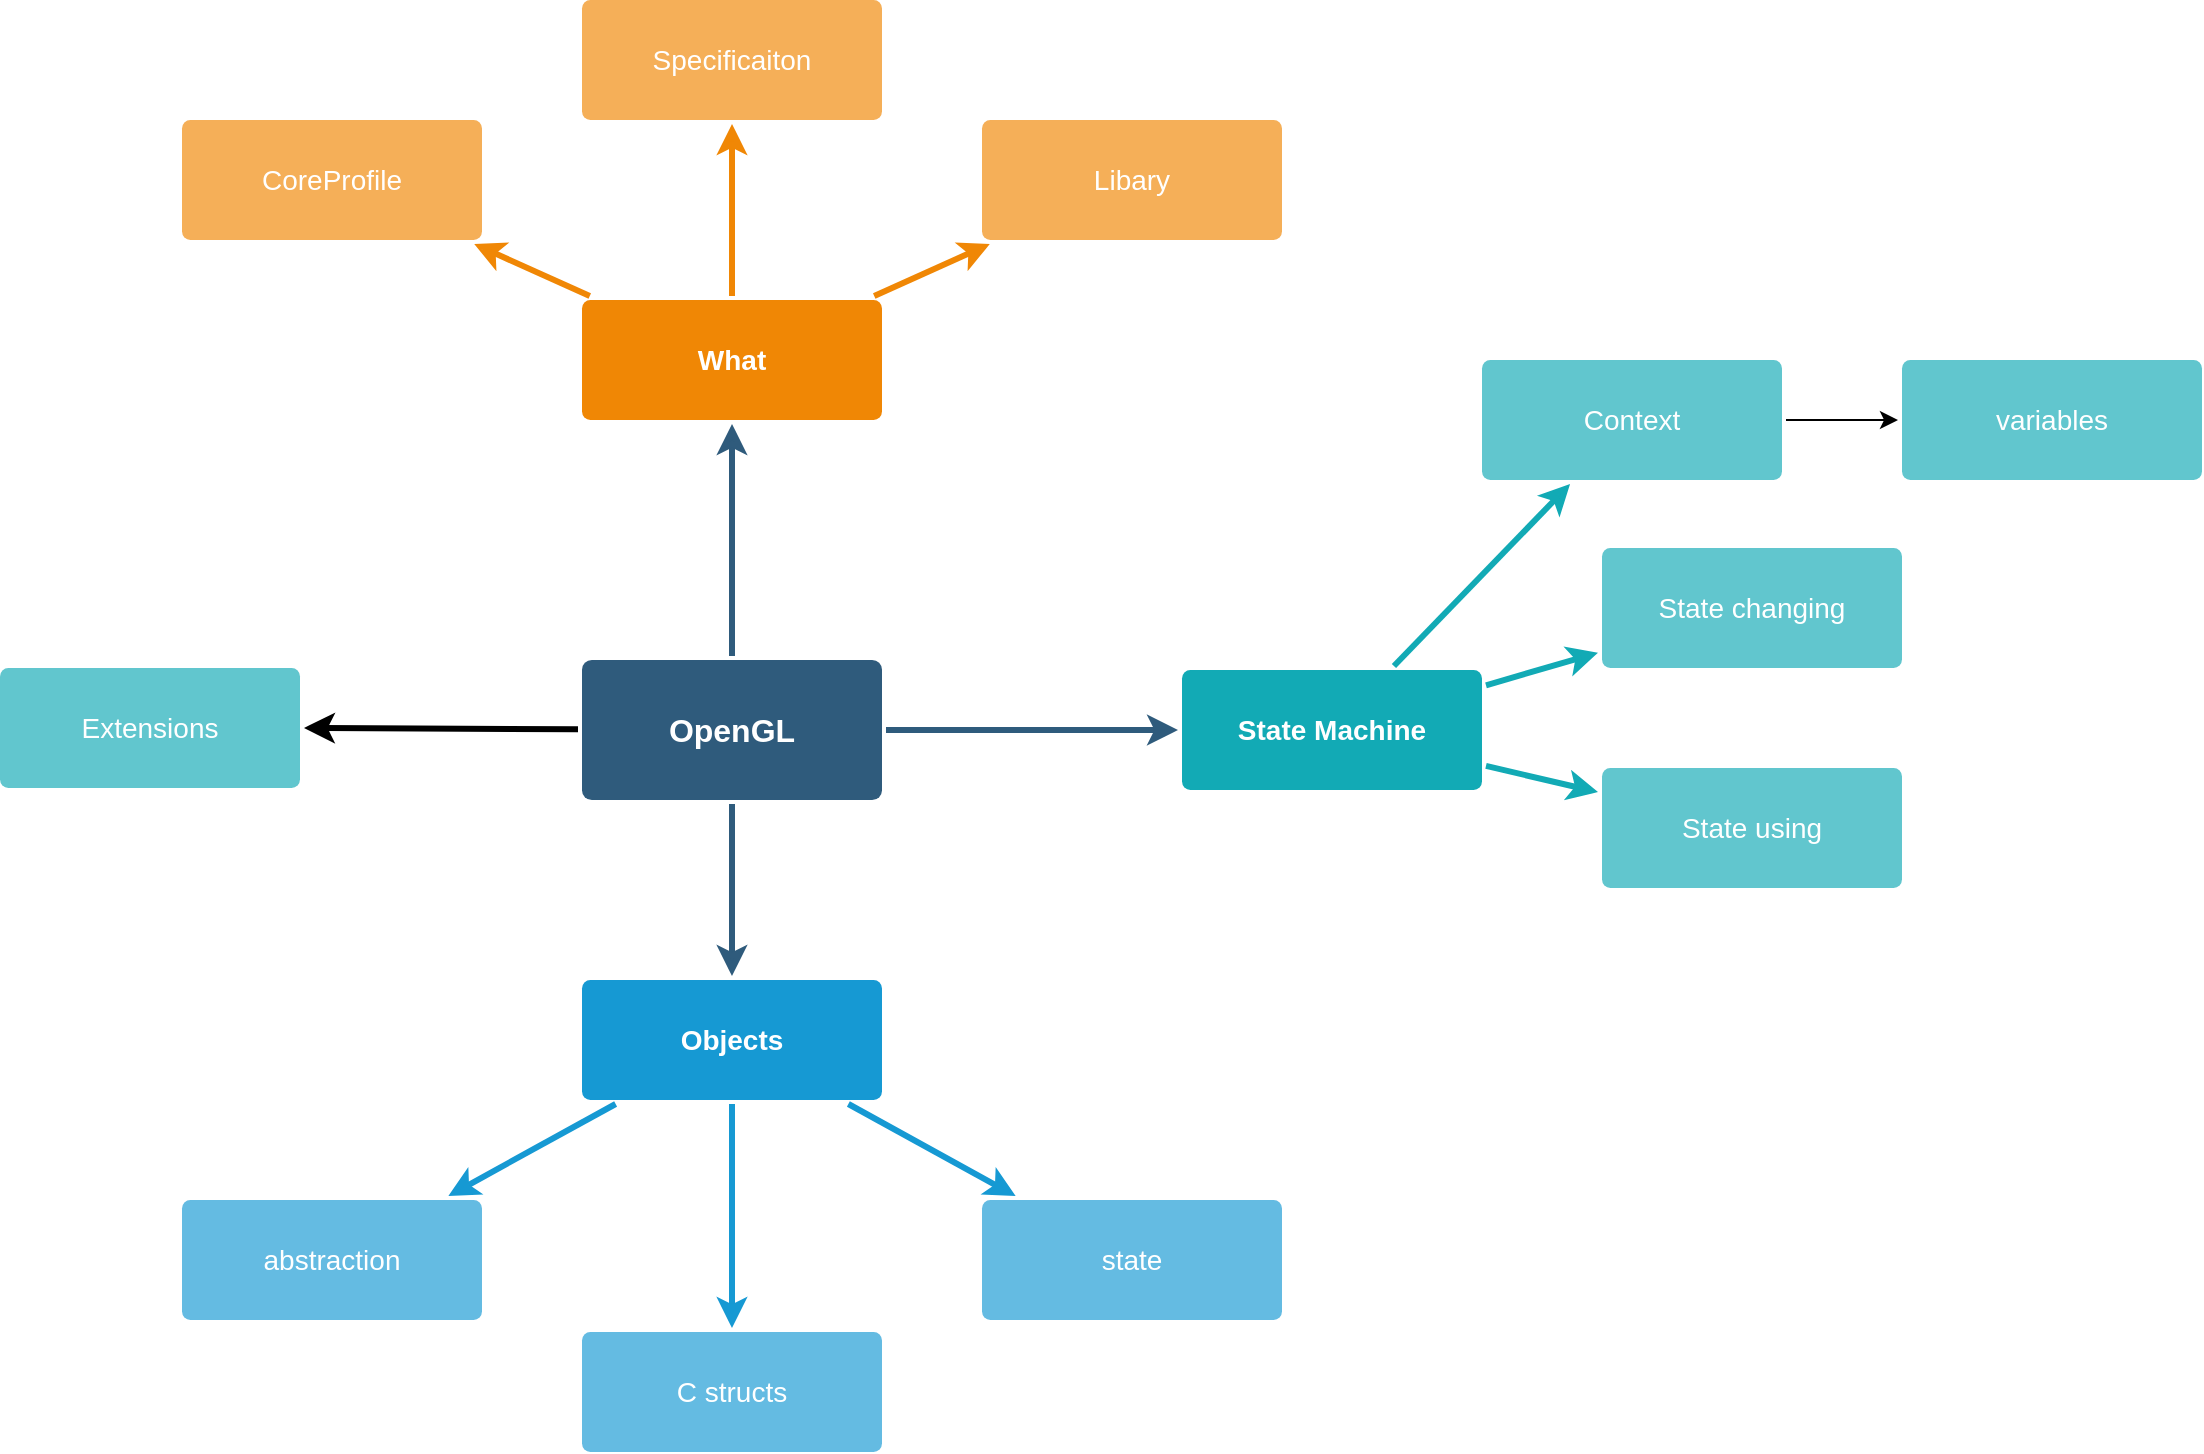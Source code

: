 <mxfile version="14.9.8" type="github">
  <diagram name="Page-1" id="42789a77-a242-8287-6e28-9cd8cfd52e62">
    <mxGraphModel dx="1303" dy="748" grid="1" gridSize="10" guides="1" tooltips="1" connect="1" arrows="1" fold="1" page="1" pageScale="1" pageWidth="1100" pageHeight="850" background="none" math="0" shadow="0">
      <root>
        <mxCell id="0" />
        <mxCell id="1" parent="0" />
        <mxCell id="C3yApX0in2niukZtIa0Q-1" value="" style="edgeStyle=none;rounded=0;jumpStyle=none;html=1;shadow=0;labelBackgroundColor=none;startArrow=none;startFill=0;endArrow=classic;endFill=1;jettySize=auto;orthogonalLoop=1;strokeColor=#2F5B7C;strokeWidth=3;fontFamily=Helvetica;fontSize=16;fontColor=#23445D;spacing=5;" edge="1" parent="1" source="C3yApX0in2niukZtIa0Q-5" target="C3yApX0in2niukZtIa0Q-20">
          <mxGeometry relative="1" as="geometry" />
        </mxCell>
        <mxCell id="C3yApX0in2niukZtIa0Q-2" value="" style="edgeStyle=none;rounded=0;jumpStyle=none;html=1;shadow=0;labelBackgroundColor=none;startArrow=none;startFill=0;endArrow=classic;endFill=1;jettySize=auto;orthogonalLoop=1;strokeColor=#2F5B7C;strokeWidth=3;fontFamily=Helvetica;fontSize=16;fontColor=#23445D;spacing=5;" edge="1" parent="1" source="C3yApX0in2niukZtIa0Q-5" target="C3yApX0in2niukZtIa0Q-27">
          <mxGeometry relative="1" as="geometry" />
        </mxCell>
        <mxCell id="C3yApX0in2niukZtIa0Q-3" value="" style="edgeStyle=none;rounded=0;jumpStyle=none;html=1;shadow=0;labelBackgroundColor=none;startArrow=none;startFill=0;endArrow=classic;endFill=1;jettySize=auto;orthogonalLoop=1;strokeColor=#2F5B7C;strokeWidth=3;fontFamily=Helvetica;fontSize=16;fontColor=#23445D;spacing=5;" edge="1" parent="1" source="C3yApX0in2niukZtIa0Q-5" target="C3yApX0in2niukZtIa0Q-16">
          <mxGeometry relative="1" as="geometry" />
        </mxCell>
        <mxCell id="C3yApX0in2niukZtIa0Q-4" value="" style="edgeStyle=none;rounded=0;jumpStyle=none;html=1;shadow=0;labelBackgroundColor=none;startArrow=none;startFill=0;endArrow=classic;endFill=1;jettySize=auto;orthogonalLoop=1;strokeWidth=3;fontFamily=Helvetica;fontSize=16;fontColor=#23445D;spacing=5;entryX=1;entryY=0.5;entryDx=0;entryDy=0;" edge="1" parent="1" source="C3yApX0in2niukZtIa0Q-5" target="C3yApX0in2niukZtIa0Q-40">
          <mxGeometry relative="1" as="geometry">
            <mxPoint x="490" y="535" as="targetPoint" />
          </mxGeometry>
        </mxCell>
        <mxCell id="C3yApX0in2niukZtIa0Q-5" value="OpenGL" style="rounded=1;whiteSpace=wrap;html=1;shadow=0;labelBackgroundColor=none;strokeColor=none;strokeWidth=3;fillColor=#2F5B7C;fontFamily=Helvetica;fontSize=16;fontColor=#FFFFFF;align=center;fontStyle=1;spacing=5;arcSize=7;perimeterSpacing=2;" vertex="1" parent="1">
          <mxGeometry x="591" y="500" width="150" height="70" as="geometry" />
        </mxCell>
        <mxCell id="C3yApX0in2niukZtIa0Q-13" value="" style="edgeStyle=none;rounded=0;jumpStyle=none;html=1;shadow=0;labelBackgroundColor=none;startArrow=none;startFill=0;endArrow=classic;endFill=1;jettySize=auto;orthogonalLoop=1;strokeColor=#1699D3;strokeWidth=3;fontFamily=Helvetica;fontSize=14;fontColor=#FFFFFF;spacing=5;" edge="1" parent="1" source="C3yApX0in2niukZtIa0Q-16" target="C3yApX0in2niukZtIa0Q-19">
          <mxGeometry relative="1" as="geometry" />
        </mxCell>
        <mxCell id="C3yApX0in2niukZtIa0Q-14" value="" style="edgeStyle=none;rounded=0;jumpStyle=none;html=1;shadow=0;labelBackgroundColor=none;startArrow=none;startFill=0;endArrow=classic;endFill=1;jettySize=auto;orthogonalLoop=1;strokeColor=#1699D3;strokeWidth=3;fontFamily=Helvetica;fontSize=14;fontColor=#FFFFFF;spacing=5;" edge="1" parent="1" source="C3yApX0in2niukZtIa0Q-16" target="C3yApX0in2niukZtIa0Q-18">
          <mxGeometry relative="1" as="geometry" />
        </mxCell>
        <mxCell id="C3yApX0in2niukZtIa0Q-15" value="" style="edgeStyle=none;rounded=0;jumpStyle=none;html=1;shadow=0;labelBackgroundColor=none;startArrow=none;startFill=0;endArrow=classic;endFill=1;jettySize=auto;orthogonalLoop=1;strokeColor=#1699D3;strokeWidth=3;fontFamily=Helvetica;fontSize=14;fontColor=#FFFFFF;spacing=5;" edge="1" parent="1" source="C3yApX0in2niukZtIa0Q-16" target="C3yApX0in2niukZtIa0Q-17">
          <mxGeometry relative="1" as="geometry" />
        </mxCell>
        <mxCell id="C3yApX0in2niukZtIa0Q-16" value="Objects" style="rounded=1;whiteSpace=wrap;html=1;shadow=0;labelBackgroundColor=none;strokeColor=none;strokeWidth=3;fillColor=#1699d3;fontFamily=Helvetica;fontSize=14;fontColor=#FFFFFF;align=center;spacing=5;fontStyle=1;arcSize=7;perimeterSpacing=2;" vertex="1" parent="1">
          <mxGeometry x="591" y="660" width="150" height="60" as="geometry" />
        </mxCell>
        <mxCell id="C3yApX0in2niukZtIa0Q-17" value="state" style="rounded=1;whiteSpace=wrap;html=1;shadow=0;labelBackgroundColor=none;strokeColor=none;strokeWidth=3;fillColor=#64bbe2;fontFamily=Helvetica;fontSize=14;fontColor=#FFFFFF;align=center;spacing=5;arcSize=7;perimeterSpacing=2;" vertex="1" parent="1">
          <mxGeometry x="791" y="770" width="150" height="60" as="geometry" />
        </mxCell>
        <mxCell id="C3yApX0in2niukZtIa0Q-18" value="C structs" style="rounded=1;whiteSpace=wrap;html=1;shadow=0;labelBackgroundColor=none;strokeColor=none;strokeWidth=3;fillColor=#64bbe2;fontFamily=Helvetica;fontSize=14;fontColor=#FFFFFF;align=center;spacing=5;arcSize=7;perimeterSpacing=2;" vertex="1" parent="1">
          <mxGeometry x="591" y="836" width="150" height="60" as="geometry" />
        </mxCell>
        <mxCell id="C3yApX0in2niukZtIa0Q-19" value="abstraction" style="rounded=1;whiteSpace=wrap;html=1;shadow=0;labelBackgroundColor=none;strokeColor=none;strokeWidth=3;fillColor=#64bbe2;fontFamily=Helvetica;fontSize=14;fontColor=#FFFFFF;align=center;spacing=5;arcSize=7;perimeterSpacing=2;" vertex="1" parent="1">
          <mxGeometry x="391" y="770" width="150" height="60" as="geometry" />
        </mxCell>
        <mxCell id="C3yApX0in2niukZtIa0Q-20" value="What" style="rounded=1;whiteSpace=wrap;html=1;shadow=0;labelBackgroundColor=none;strokeColor=none;strokeWidth=3;fillColor=#F08705;fontFamily=Helvetica;fontSize=14;fontColor=#FFFFFF;align=center;spacing=5;fontStyle=1;arcSize=7;perimeterSpacing=2;" vertex="1" parent="1">
          <mxGeometry x="591" y="320" width="150" height="60" as="geometry" />
        </mxCell>
        <mxCell id="C3yApX0in2niukZtIa0Q-21" value="Libary" style="rounded=1;whiteSpace=wrap;html=1;shadow=0;labelBackgroundColor=none;strokeColor=none;strokeWidth=3;fillColor=#f5af58;fontFamily=Helvetica;fontSize=14;fontColor=#FFFFFF;align=center;spacing=5;arcSize=7;perimeterSpacing=2;" vertex="1" parent="1">
          <mxGeometry x="791" y="230" width="150" height="60" as="geometry" />
        </mxCell>
        <mxCell id="C3yApX0in2niukZtIa0Q-22" value="" style="edgeStyle=none;rounded=0;jumpStyle=none;html=1;shadow=0;labelBackgroundColor=none;startArrow=none;startFill=0;endArrow=classic;endFill=1;jettySize=auto;orthogonalLoop=1;strokeColor=#F08705;strokeWidth=3;fontFamily=Helvetica;fontSize=14;fontColor=#FFFFFF;spacing=5;" edge="1" parent="1" source="C3yApX0in2niukZtIa0Q-20" target="C3yApX0in2niukZtIa0Q-21">
          <mxGeometry relative="1" as="geometry" />
        </mxCell>
        <mxCell id="C3yApX0in2niukZtIa0Q-23" value="Specificaiton" style="rounded=1;whiteSpace=wrap;html=1;shadow=0;labelBackgroundColor=none;strokeColor=none;strokeWidth=3;fillColor=#f5af58;fontFamily=Helvetica;fontSize=14;fontColor=#FFFFFF;align=center;spacing=5;arcSize=7;perimeterSpacing=2;" vertex="1" parent="1">
          <mxGeometry x="591" y="170" width="150" height="60" as="geometry" />
        </mxCell>
        <mxCell id="C3yApX0in2niukZtIa0Q-24" value="" style="edgeStyle=none;rounded=0;jumpStyle=none;html=1;shadow=0;labelBackgroundColor=none;startArrow=none;startFill=0;endArrow=classic;endFill=1;jettySize=auto;orthogonalLoop=1;strokeColor=#F08705;strokeWidth=3;fontFamily=Helvetica;fontSize=14;fontColor=#FFFFFF;spacing=5;" edge="1" parent="1" source="C3yApX0in2niukZtIa0Q-20" target="C3yApX0in2niukZtIa0Q-23">
          <mxGeometry relative="1" as="geometry" />
        </mxCell>
        <mxCell id="C3yApX0in2niukZtIa0Q-25" value="CoreProfile" style="rounded=1;whiteSpace=wrap;html=1;shadow=0;labelBackgroundColor=none;strokeColor=none;strokeWidth=3;fillColor=#f5af58;fontFamily=Helvetica;fontSize=14;fontColor=#FFFFFF;align=center;spacing=5;arcSize=7;perimeterSpacing=2;" vertex="1" parent="1">
          <mxGeometry x="391" y="230" width="150" height="60" as="geometry" />
        </mxCell>
        <mxCell id="C3yApX0in2niukZtIa0Q-26" value="" style="edgeStyle=none;rounded=0;jumpStyle=none;html=1;shadow=0;labelBackgroundColor=none;startArrow=none;startFill=0;endArrow=classic;endFill=1;jettySize=auto;orthogonalLoop=1;strokeColor=#F08705;strokeWidth=3;fontFamily=Helvetica;fontSize=14;fontColor=#FFFFFF;spacing=5;" edge="1" parent="1" source="C3yApX0in2niukZtIa0Q-20" target="C3yApX0in2niukZtIa0Q-25">
          <mxGeometry relative="1" as="geometry" />
        </mxCell>
        <mxCell id="C3yApX0in2niukZtIa0Q-27" value="State Machine" style="rounded=1;whiteSpace=wrap;html=1;shadow=0;labelBackgroundColor=none;strokeColor=none;strokeWidth=3;fillColor=#12aab5;fontFamily=Helvetica;fontSize=14;fontColor=#FFFFFF;align=center;spacing=5;fontStyle=1;arcSize=7;perimeterSpacing=2;" vertex="1" parent="1">
          <mxGeometry x="891" y="505.0" width="150" height="60" as="geometry" />
        </mxCell>
        <mxCell id="C3yApX0in2niukZtIa0Q-37" value="" style="edgeStyle=orthogonalEdgeStyle;rounded=0;orthogonalLoop=1;jettySize=auto;html=1;" edge="1" parent="1" source="C3yApX0in2niukZtIa0Q-28" target="C3yApX0in2niukZtIa0Q-36">
          <mxGeometry relative="1" as="geometry" />
        </mxCell>
        <mxCell id="C3yApX0in2niukZtIa0Q-28" value="Context" style="rounded=1;whiteSpace=wrap;html=1;shadow=0;labelBackgroundColor=none;strokeColor=none;strokeWidth=3;fillColor=#61c6ce;fontFamily=Helvetica;fontSize=14;fontColor=#FFFFFF;align=center;spacing=5;fontStyle=0;arcSize=7;perimeterSpacing=2;" vertex="1" parent="1">
          <mxGeometry x="1041" y="350" width="150" height="60" as="geometry" />
        </mxCell>
        <mxCell id="C3yApX0in2niukZtIa0Q-29" value="" style="edgeStyle=none;rounded=1;jumpStyle=none;html=1;shadow=0;labelBackgroundColor=none;startArrow=none;startFill=0;jettySize=auto;orthogonalLoop=1;strokeColor=#12AAB5;strokeWidth=3;fontFamily=Helvetica;fontSize=14;fontColor=#FFFFFF;spacing=5;fontStyle=1;fillColor=#b0e3e6;" edge="1" parent="1" source="C3yApX0in2niukZtIa0Q-27" target="C3yApX0in2niukZtIa0Q-28">
          <mxGeometry relative="1" as="geometry" />
        </mxCell>
        <mxCell id="C3yApX0in2niukZtIa0Q-30" value="State using" style="rounded=1;whiteSpace=wrap;html=1;shadow=0;labelBackgroundColor=none;strokeColor=none;strokeWidth=3;fillColor=#61c6ce;fontFamily=Helvetica;fontSize=14;fontColor=#FFFFFF;align=center;spacing=5;fontStyle=0;arcSize=7;perimeterSpacing=2;" vertex="1" parent="1">
          <mxGeometry x="1101" y="554" width="150" height="60" as="geometry" />
        </mxCell>
        <mxCell id="C3yApX0in2niukZtIa0Q-31" value="" style="edgeStyle=none;rounded=1;jumpStyle=none;html=1;shadow=0;labelBackgroundColor=none;startArrow=none;startFill=0;jettySize=auto;orthogonalLoop=1;strokeColor=#12AAB5;strokeWidth=3;fontFamily=Helvetica;fontSize=14;fontColor=#FFFFFF;spacing=5;fontStyle=1;fillColor=#b0e3e6;" edge="1" parent="1" source="C3yApX0in2niukZtIa0Q-27" target="C3yApX0in2niukZtIa0Q-30">
          <mxGeometry relative="1" as="geometry" />
        </mxCell>
        <mxCell id="C3yApX0in2niukZtIa0Q-32" value="State changing" style="rounded=1;whiteSpace=wrap;html=1;shadow=0;labelBackgroundColor=none;strokeColor=none;strokeWidth=3;fillColor=#61c6ce;fontFamily=Helvetica;fontSize=14;fontColor=#FFFFFF;align=center;spacing=5;fontStyle=0;arcSize=7;perimeterSpacing=2;" vertex="1" parent="1">
          <mxGeometry x="1101" y="444" width="150" height="60" as="geometry" />
        </mxCell>
        <mxCell id="C3yApX0in2niukZtIa0Q-33" value="" style="edgeStyle=none;rounded=1;jumpStyle=none;html=1;shadow=0;labelBackgroundColor=none;startArrow=none;startFill=0;jettySize=auto;orthogonalLoop=1;strokeColor=#12AAB5;strokeWidth=3;fontFamily=Helvetica;fontSize=14;fontColor=#FFFFFF;spacing=5;fontStyle=1;fillColor=#b0e3e6;" edge="1" parent="1" source="C3yApX0in2niukZtIa0Q-27" target="C3yApX0in2niukZtIa0Q-32">
          <mxGeometry relative="1" as="geometry" />
        </mxCell>
        <mxCell id="C3yApX0in2niukZtIa0Q-36" value="variables" style="rounded=1;whiteSpace=wrap;html=1;shadow=0;labelBackgroundColor=none;strokeColor=none;strokeWidth=3;fillColor=#61c6ce;fontFamily=Helvetica;fontSize=14;fontColor=#FFFFFF;align=center;spacing=5;fontStyle=0;arcSize=7;perimeterSpacing=2;" vertex="1" parent="1">
          <mxGeometry x="1251" y="350" width="150" height="60" as="geometry" />
        </mxCell>
        <mxCell id="C3yApX0in2niukZtIa0Q-40" value="Extensions" style="rounded=1;whiteSpace=wrap;html=1;shadow=0;labelBackgroundColor=none;strokeColor=none;strokeWidth=3;fillColor=#61c6ce;fontFamily=Helvetica;fontSize=14;fontColor=#FFFFFF;align=center;spacing=5;fontStyle=0;arcSize=7;perimeterSpacing=2;" vertex="1" parent="1">
          <mxGeometry x="300" y="504" width="150" height="60" as="geometry" />
        </mxCell>
      </root>
    </mxGraphModel>
  </diagram>
</mxfile>
